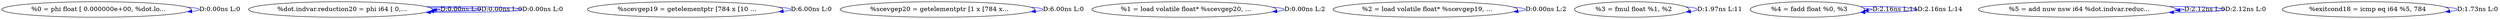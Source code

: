 digraph {
Node0x29ae1c0[label="  %0 = phi float [ 0.000000e+00, %dot.lo..."];
Node0x29ae1c0 -> Node0x29ae1c0[label="D:0.00ns L:0",color=blue];
Node0x29ae2a0[label="  %dot.indvar.reduction20 = phi i64 [ 0,..."];
Node0x29ae2a0 -> Node0x29ae2a0[label="D:0.00ns L:0",color=blue];
Node0x29ae2a0 -> Node0x29ae2a0[label="D:0.00ns L:0",color=blue];
Node0x29ae2a0 -> Node0x29ae2a0[label="D:0.00ns L:0",color=blue];
Node0x29ae380[label="  %scevgep19 = getelementptr [784 x [10 ..."];
Node0x29ae380 -> Node0x29ae380[label="D:6.00ns L:0",color=blue];
Node0x29ae460[label="  %scevgep20 = getelementptr [1 x [784 x..."];
Node0x29ae460 -> Node0x29ae460[label="D:6.00ns L:0",color=blue];
Node0x29ae540[label="  %1 = load volatile float* %scevgep20, ..."];
Node0x29ae540 -> Node0x29ae540[label="D:0.00ns L:2",color=blue];
Node0x29ae620[label="  %2 = load volatile float* %scevgep19, ..."];
Node0x29ae620 -> Node0x29ae620[label="D:0.00ns L:2",color=blue];
Node0x29b17d0[label="  %3 = fmul float %1, %2"];
Node0x29b17d0 -> Node0x29b17d0[label="D:1.97ns L:11",color=blue];
Node0x29b18b0[label="  %4 = fadd float %0, %3"];
Node0x29b18b0 -> Node0x29b18b0[label="D:2.16ns L:14",color=blue];
Node0x29b18b0 -> Node0x29b18b0[label="D:2.16ns L:14",color=blue];
Node0x29b1990[label="  %5 = add nuw nsw i64 %dot.indvar.reduc..."];
Node0x29b1990 -> Node0x29b1990[label="D:2.12ns L:0",color=blue];
Node0x29b1990 -> Node0x29b1990[label="D:2.12ns L:0",color=blue];
Node0x29b1aa0[label="  %exitcond18 = icmp eq i64 %5, 784"];
Node0x29b1aa0 -> Node0x29b1aa0[label="D:1.73ns L:0",color=blue];
}
